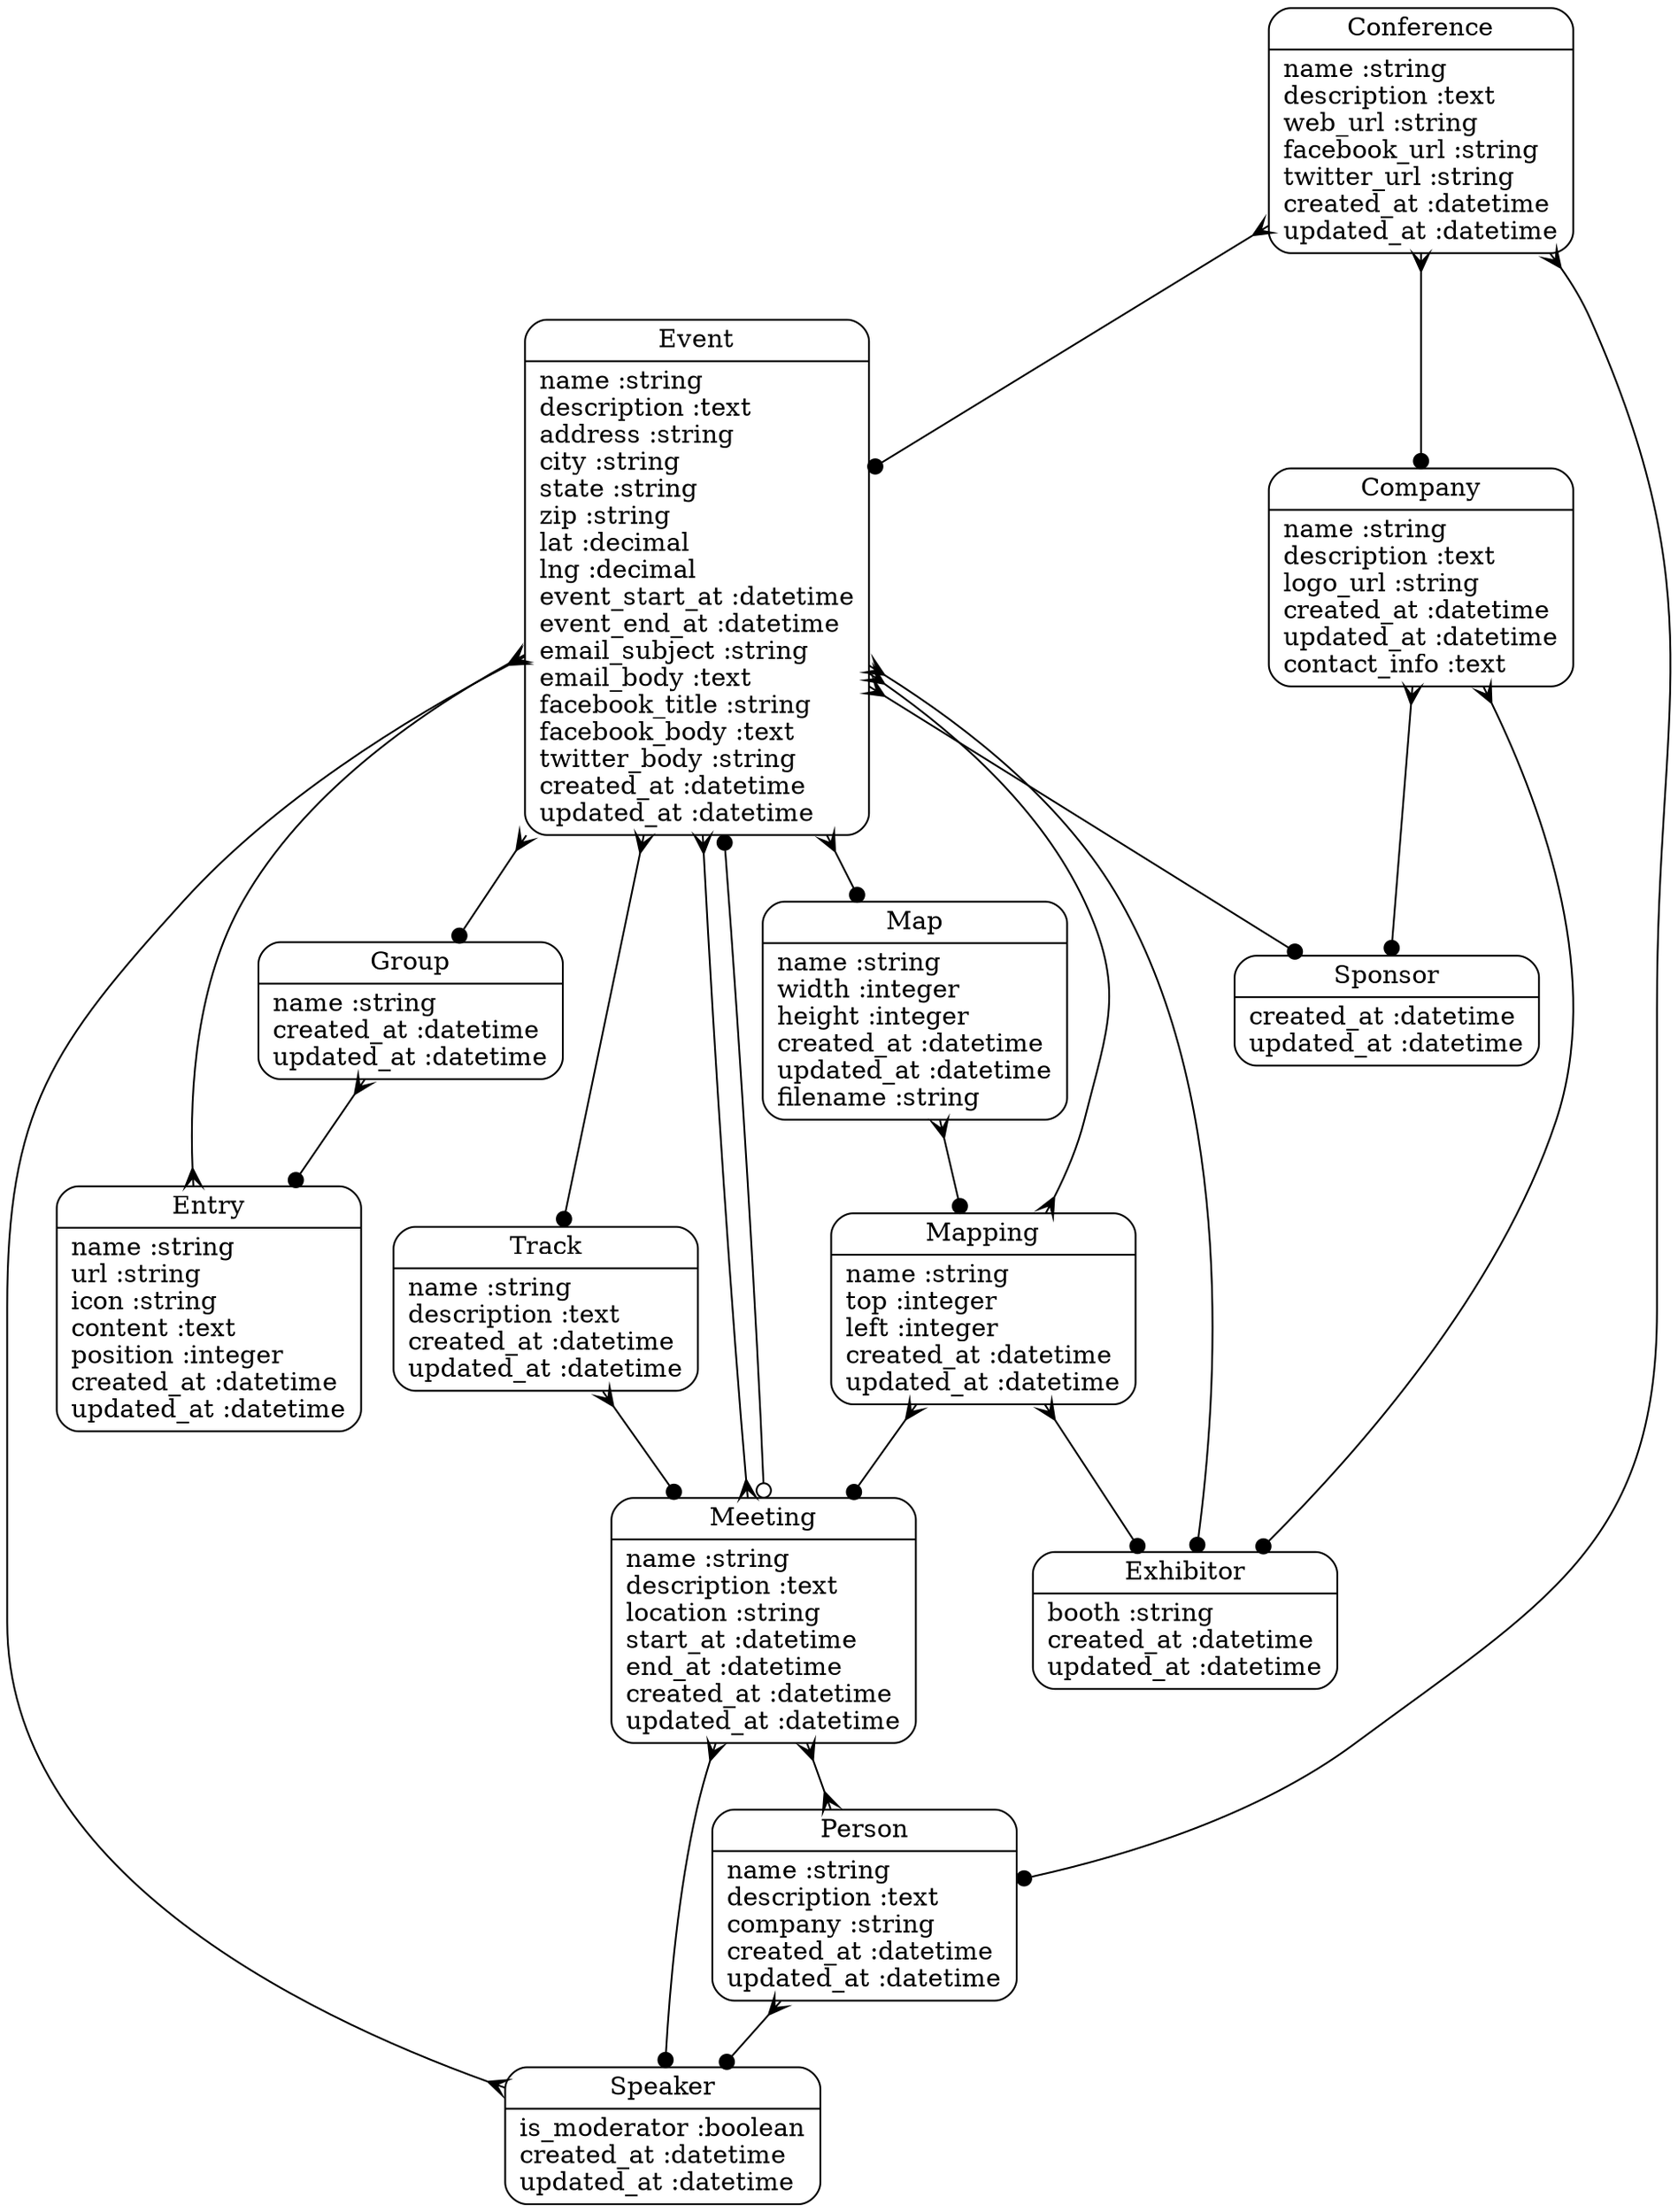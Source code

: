 digraph models_diagram {
	graph[overlap=false, splines=true]
	"Company" [shape=Mrecord, label="{Company|name :string\ldescription :text\llogo_url :string\lcreated_at :datetime\lupdated_at :datetime\lcontact_info :text\l}"]
	"Conference" [shape=Mrecord, label="{Conference|name :string\ldescription :text\lweb_url :string\lfacebook_url :string\ltwitter_url :string\lcreated_at :datetime\lupdated_at :datetime\l}"]
	"Entry" [shape=Mrecord, label="{Entry|name :string\lurl :string\licon :string\lcontent :text\lposition :integer\lcreated_at :datetime\lupdated_at :datetime\l}"]
	"Event" [shape=Mrecord, label="{Event|name :string\ldescription :text\laddress :string\lcity :string\lstate :string\lzip :string\llat :decimal\llng :decimal\levent_start_at :datetime\levent_end_at :datetime\lemail_subject :string\lemail_body :text\lfacebook_title :string\lfacebook_body :text\ltwitter_body :string\lcreated_at :datetime\lupdated_at :datetime\l}"]
	"Exhibitor" [shape=Mrecord, label="{Exhibitor|booth :string\lcreated_at :datetime\lupdated_at :datetime\l}"]
	"Group" [shape=Mrecord, label="{Group|name :string\lcreated_at :datetime\lupdated_at :datetime\l}"]
	"Map" [shape=Mrecord, label="{Map|name :string\lwidth :integer\lheight :integer\lcreated_at :datetime\lupdated_at :datetime\lfilename :string\l}"]
	"Mapping" [shape=Mrecord, label="{Mapping|name :string\ltop :integer\lleft :integer\lcreated_at :datetime\lupdated_at :datetime\l}"]
	"Meeting" [shape=Mrecord, label="{Meeting|name :string\ldescription :text\llocation :string\lstart_at :datetime\lend_at :datetime\lcreated_at :datetime\lupdated_at :datetime\l}"]
	"Person" [shape=Mrecord, label="{Person|name :string\ldescription :text\lcompany :string\lcreated_at :datetime\lupdated_at :datetime\l}"]
	"Speaker" [shape=Mrecord, label="{Speaker|is_moderator :boolean\lcreated_at :datetime\lupdated_at :datetime\l}"]
	"Sponsor" [shape=Mrecord, label="{Sponsor|created_at :datetime\lupdated_at :datetime\l}"]
	"Track" [shape=Mrecord, label="{Track|name :string\ldescription :text\lcreated_at :datetime\lupdated_at :datetime\l}"]
	"Company" -> "Exhibitor" [arrowtail=crow, arrowhead=dot, dir=both]
	"Company" -> "Sponsor" [arrowtail=crow, arrowhead=dot, dir=both]
	"Conference" -> "Person" [arrowtail=crow, arrowhead=dot, dir=both]
	"Conference" -> "Event" [arrowtail=crow, arrowhead=dot, dir=both]
	"Conference" -> "Company" [arrowtail=crow, arrowhead=dot, dir=both]
	"Event" -> "Map" [arrowtail=crow, arrowhead=dot, dir=both]
	"Event" -> "Group" [arrowtail=crow, arrowhead=dot, dir=both]
	"Event" -> "Exhibitor" [arrowtail=crow, arrowhead=dot, dir=both]
	"Event" -> "Sponsor" [arrowtail=crow, arrowhead=dot, dir=both]
	"Event" -> "Entry" [arrowtail=crow, arrowhead=crow, dir=both]
	"Event" -> "Track" [arrowtail=crow, arrowhead=dot, dir=both]
	"Event" -> "Meeting" [arrowtail=crow, arrowhead=crow, dir=both]
	"Event" -> "Mapping" [arrowtail=crow, arrowhead=crow, dir=both]
	"Event" -> "Speaker" [arrowtail=crow, arrowhead=crow, dir=both]
	"Group" -> "Entry" [arrowtail=crow, arrowhead=dot, dir=both]
	"Map" -> "Mapping" [arrowtail=crow, arrowhead=dot, dir=both]
	"Mapping" -> "Exhibitor" [arrowtail=crow, arrowhead=dot, dir=both]
	"Mapping" -> "Meeting" [arrowtail=crow, arrowhead=dot, dir=both]
	"Meeting" -> "Person" [arrowtail=crow, arrowhead=crow, dir=both]
	"Meeting" -> "Event" [arrowtail=odot, arrowhead=dot, dir=both]
	"Meeting" -> "Speaker" [arrowtail=crow, arrowhead=dot, dir=both]
	"Person" -> "Speaker" [arrowtail=crow, arrowhead=dot, dir=both]
	"Track" -> "Meeting" [arrowtail=crow, arrowhead=dot, dir=both]
}
